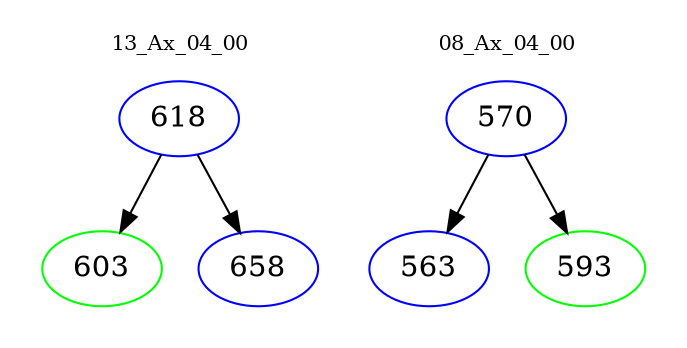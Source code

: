digraph{
subgraph cluster_0 {
color = white
label = "13_Ax_04_00";
fontsize=10;
T0_618 [label="618", color="blue"]
T0_618 -> T0_603 [color="black"]
T0_603 [label="603", color="green"]
T0_618 -> T0_658 [color="black"]
T0_658 [label="658", color="blue"]
}
subgraph cluster_1 {
color = white
label = "08_Ax_04_00";
fontsize=10;
T1_570 [label="570", color="blue"]
T1_570 -> T1_563 [color="black"]
T1_563 [label="563", color="blue"]
T1_570 -> T1_593 [color="black"]
T1_593 [label="593", color="green"]
}
}
